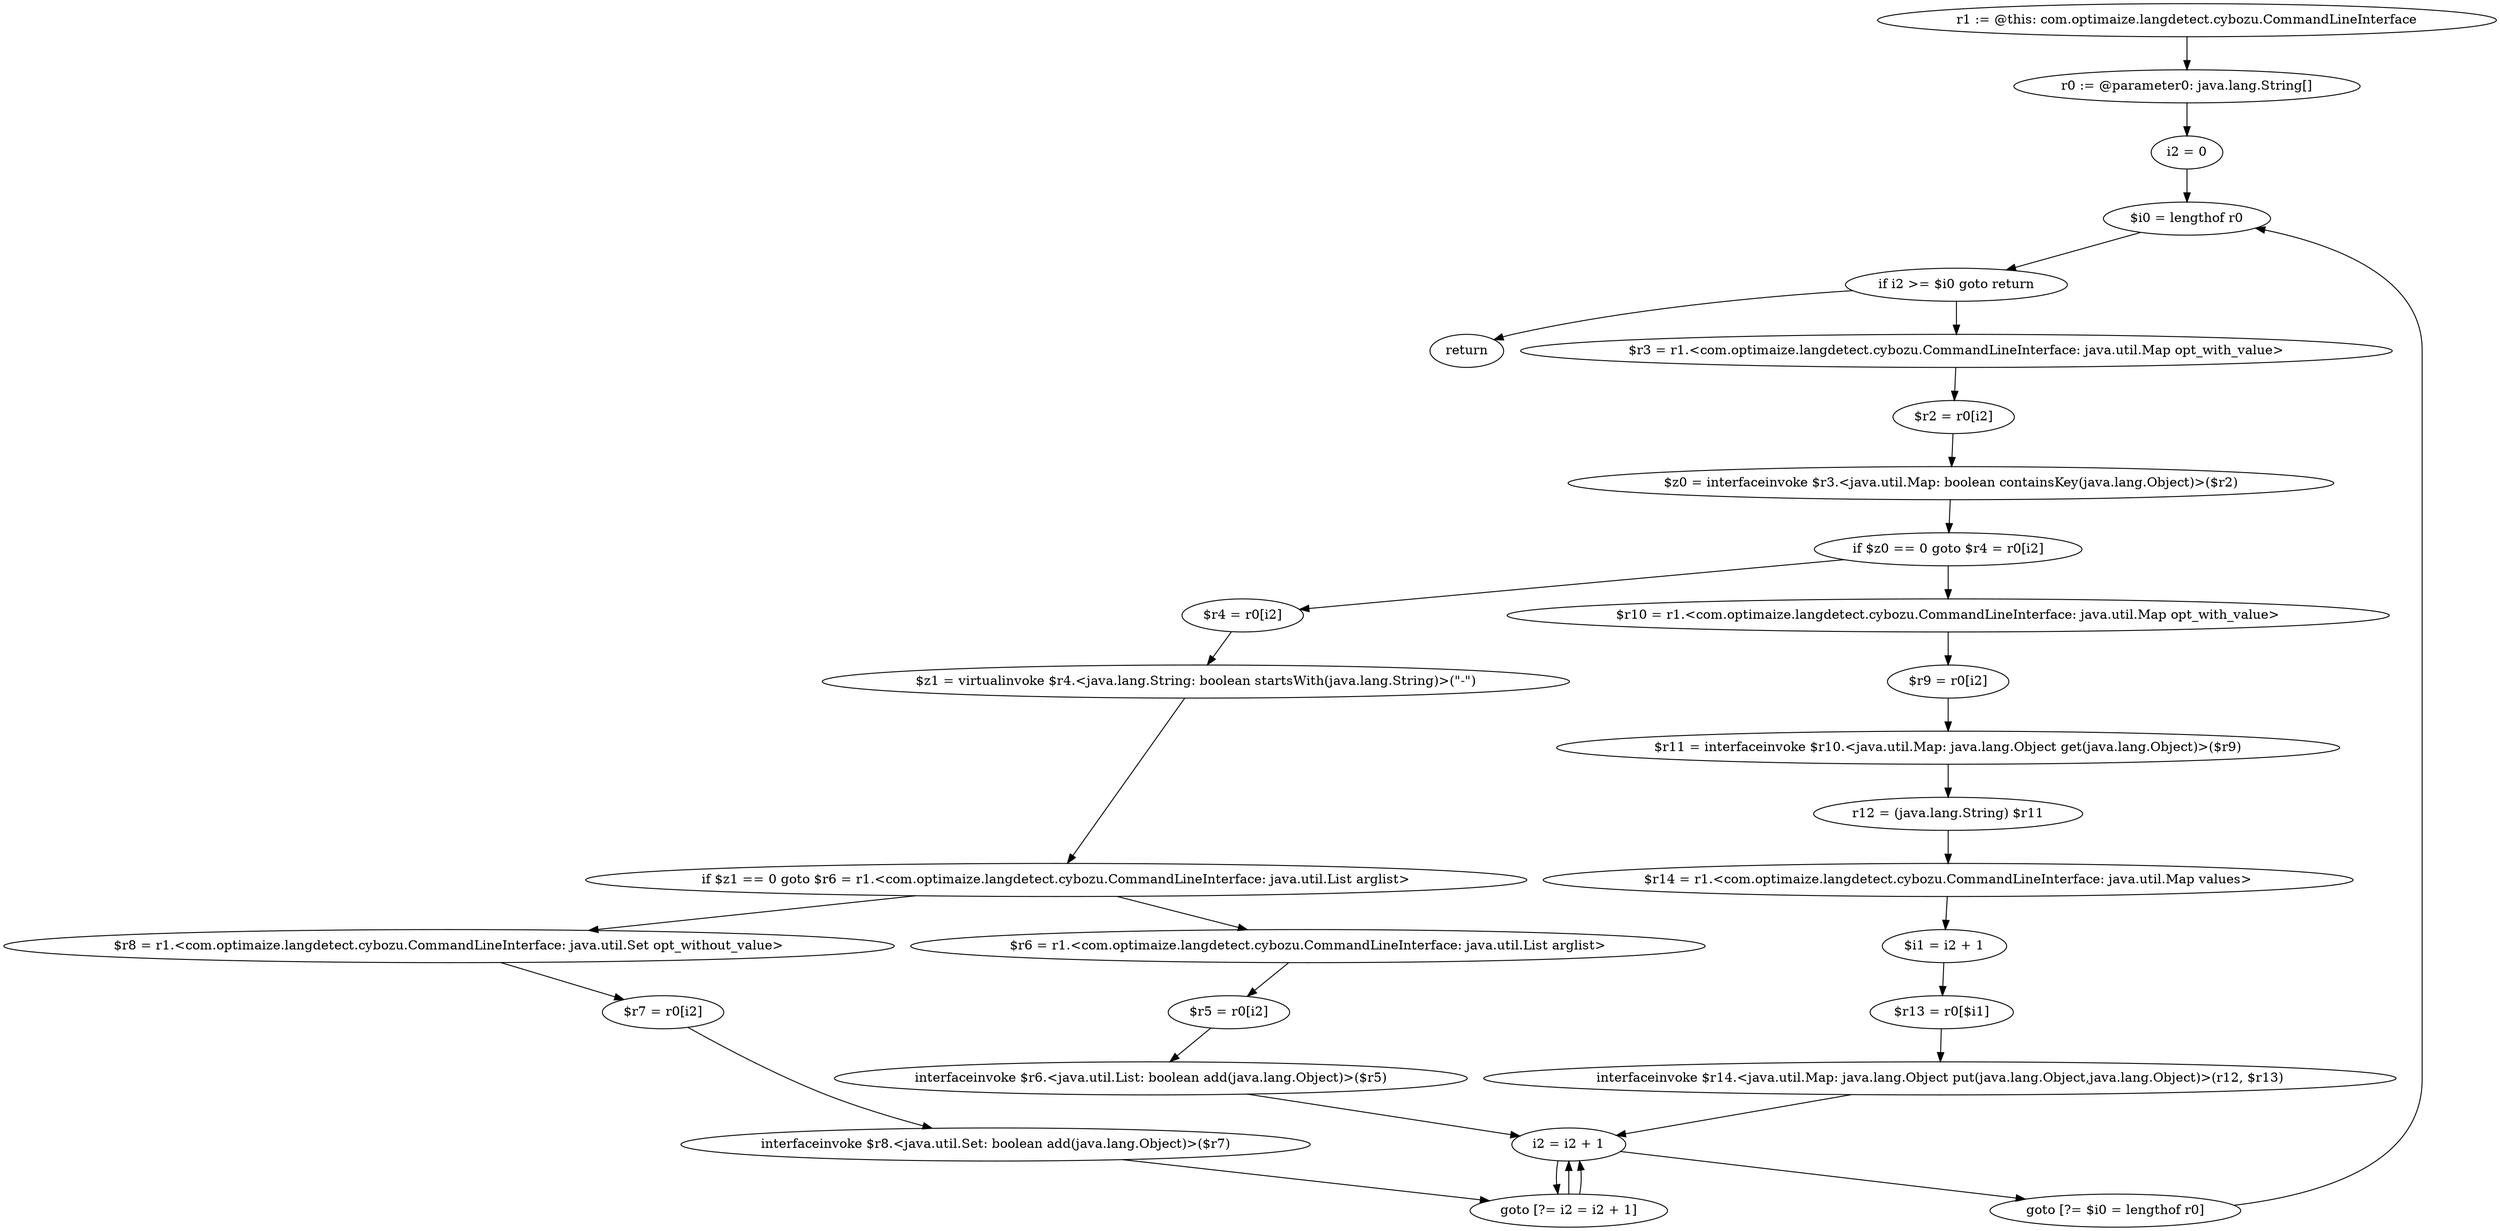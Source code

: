 digraph "unitGraph" {
    "r1 := @this: com.optimaize.langdetect.cybozu.CommandLineInterface"
    "r0 := @parameter0: java.lang.String[]"
    "i2 = 0"
    "$i0 = lengthof r0"
    "if i2 >= $i0 goto return"
    "$r3 = r1.<com.optimaize.langdetect.cybozu.CommandLineInterface: java.util.Map opt_with_value>"
    "$r2 = r0[i2]"
    "$z0 = interfaceinvoke $r3.<java.util.Map: boolean containsKey(java.lang.Object)>($r2)"
    "if $z0 == 0 goto $r4 = r0[i2]"
    "$r10 = r1.<com.optimaize.langdetect.cybozu.CommandLineInterface: java.util.Map opt_with_value>"
    "$r9 = r0[i2]"
    "$r11 = interfaceinvoke $r10.<java.util.Map: java.lang.Object get(java.lang.Object)>($r9)"
    "r12 = (java.lang.String) $r11"
    "$r14 = r1.<com.optimaize.langdetect.cybozu.CommandLineInterface: java.util.Map values>"
    "$i1 = i2 + 1"
    "$r13 = r0[$i1]"
    "interfaceinvoke $r14.<java.util.Map: java.lang.Object put(java.lang.Object,java.lang.Object)>(r12, $r13)"
    "i2 = i2 + 1"
    "goto [?= i2 = i2 + 1]"
    "$r4 = r0[i2]"
    "$z1 = virtualinvoke $r4.<java.lang.String: boolean startsWith(java.lang.String)>(\"-\")"
    "if $z1 == 0 goto $r6 = r1.<com.optimaize.langdetect.cybozu.CommandLineInterface: java.util.List arglist>"
    "$r8 = r1.<com.optimaize.langdetect.cybozu.CommandLineInterface: java.util.Set opt_without_value>"
    "$r7 = r0[i2]"
    "interfaceinvoke $r8.<java.util.Set: boolean add(java.lang.Object)>($r7)"
    "$r6 = r1.<com.optimaize.langdetect.cybozu.CommandLineInterface: java.util.List arglist>"
    "$r5 = r0[i2]"
    "interfaceinvoke $r6.<java.util.List: boolean add(java.lang.Object)>($r5)"
    "goto [?= $i0 = lengthof r0]"
    "return"
    "r1 := @this: com.optimaize.langdetect.cybozu.CommandLineInterface"->"r0 := @parameter0: java.lang.String[]";
    "r0 := @parameter0: java.lang.String[]"->"i2 = 0";
    "i2 = 0"->"$i0 = lengthof r0";
    "$i0 = lengthof r0"->"if i2 >= $i0 goto return";
    "if i2 >= $i0 goto return"->"$r3 = r1.<com.optimaize.langdetect.cybozu.CommandLineInterface: java.util.Map opt_with_value>";
    "if i2 >= $i0 goto return"->"return";
    "$r3 = r1.<com.optimaize.langdetect.cybozu.CommandLineInterface: java.util.Map opt_with_value>"->"$r2 = r0[i2]";
    "$r2 = r0[i2]"->"$z0 = interfaceinvoke $r3.<java.util.Map: boolean containsKey(java.lang.Object)>($r2)";
    "$z0 = interfaceinvoke $r3.<java.util.Map: boolean containsKey(java.lang.Object)>($r2)"->"if $z0 == 0 goto $r4 = r0[i2]";
    "if $z0 == 0 goto $r4 = r0[i2]"->"$r10 = r1.<com.optimaize.langdetect.cybozu.CommandLineInterface: java.util.Map opt_with_value>";
    "if $z0 == 0 goto $r4 = r0[i2]"->"$r4 = r0[i2]";
    "$r10 = r1.<com.optimaize.langdetect.cybozu.CommandLineInterface: java.util.Map opt_with_value>"->"$r9 = r0[i2]";
    "$r9 = r0[i2]"->"$r11 = interfaceinvoke $r10.<java.util.Map: java.lang.Object get(java.lang.Object)>($r9)";
    "$r11 = interfaceinvoke $r10.<java.util.Map: java.lang.Object get(java.lang.Object)>($r9)"->"r12 = (java.lang.String) $r11";
    "r12 = (java.lang.String) $r11"->"$r14 = r1.<com.optimaize.langdetect.cybozu.CommandLineInterface: java.util.Map values>";
    "$r14 = r1.<com.optimaize.langdetect.cybozu.CommandLineInterface: java.util.Map values>"->"$i1 = i2 + 1";
    "$i1 = i2 + 1"->"$r13 = r0[$i1]";
    "$r13 = r0[$i1]"->"interfaceinvoke $r14.<java.util.Map: java.lang.Object put(java.lang.Object,java.lang.Object)>(r12, $r13)";
    "interfaceinvoke $r14.<java.util.Map: java.lang.Object put(java.lang.Object,java.lang.Object)>(r12, $r13)"->"i2 = i2 + 1";
    "i2 = i2 + 1"->"goto [?= i2 = i2 + 1]";
    "goto [?= i2 = i2 + 1]"->"i2 = i2 + 1";
    "$r4 = r0[i2]"->"$z1 = virtualinvoke $r4.<java.lang.String: boolean startsWith(java.lang.String)>(\"-\")";
    "$z1 = virtualinvoke $r4.<java.lang.String: boolean startsWith(java.lang.String)>(\"-\")"->"if $z1 == 0 goto $r6 = r1.<com.optimaize.langdetect.cybozu.CommandLineInterface: java.util.List arglist>";
    "if $z1 == 0 goto $r6 = r1.<com.optimaize.langdetect.cybozu.CommandLineInterface: java.util.List arglist>"->"$r8 = r1.<com.optimaize.langdetect.cybozu.CommandLineInterface: java.util.Set opt_without_value>";
    "if $z1 == 0 goto $r6 = r1.<com.optimaize.langdetect.cybozu.CommandLineInterface: java.util.List arglist>"->"$r6 = r1.<com.optimaize.langdetect.cybozu.CommandLineInterface: java.util.List arglist>";
    "$r8 = r1.<com.optimaize.langdetect.cybozu.CommandLineInterface: java.util.Set opt_without_value>"->"$r7 = r0[i2]";
    "$r7 = r0[i2]"->"interfaceinvoke $r8.<java.util.Set: boolean add(java.lang.Object)>($r7)";
    "interfaceinvoke $r8.<java.util.Set: boolean add(java.lang.Object)>($r7)"->"goto [?= i2 = i2 + 1]";
    "goto [?= i2 = i2 + 1]"->"i2 = i2 + 1";
    "$r6 = r1.<com.optimaize.langdetect.cybozu.CommandLineInterface: java.util.List arglist>"->"$r5 = r0[i2]";
    "$r5 = r0[i2]"->"interfaceinvoke $r6.<java.util.List: boolean add(java.lang.Object)>($r5)";
    "interfaceinvoke $r6.<java.util.List: boolean add(java.lang.Object)>($r5)"->"i2 = i2 + 1";
    "i2 = i2 + 1"->"goto [?= $i0 = lengthof r0]";
    "goto [?= $i0 = lengthof r0]"->"$i0 = lengthof r0";
}
